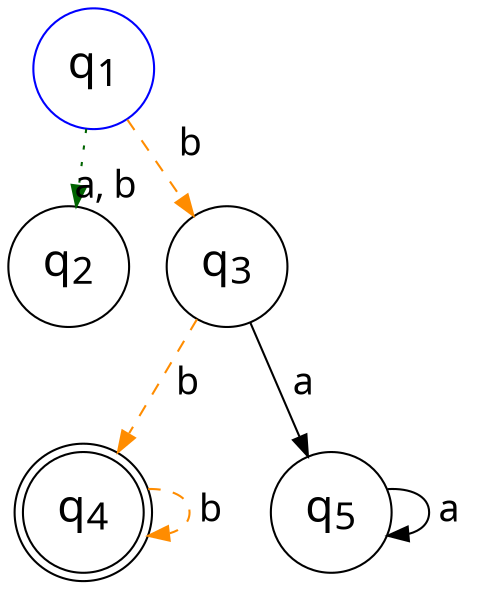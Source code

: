 digraph g {
	rankdir=TD;
	size="8,5"

	node [fontname="Arial:bold" fontsize=22];
	edge [fontname="Helvetica:bold" fontsize=18];

	node [shape = doublecircle];
		q4 [label=<q<SUB>4</SUB>>];
	node [color = black shape = circle];
		q2 [label=<q<SUB>2</SUB>>];
		q5 [label=<q<SUB>5</SUB>>];
		q3 [label=<q<SUB>3</SUB>>];
	node [color = blue];
		q1 [label=<q<SUB>1</SUB>>];

	edge [color = black]
	q3-> q5 [label = " a "];
	q5-> q5 [label = " a "];

	edge [color = darkorange style="dashed"]
	q1 -> q3 [xlabel = "  b  "];
	q3 -> q4 [label = " b "];
	q4-> q4 [label = " b "];
	edge [color = darkgreen style="dotted"]
	q1 -> q2 [xlabel = "  a, b  "];
}